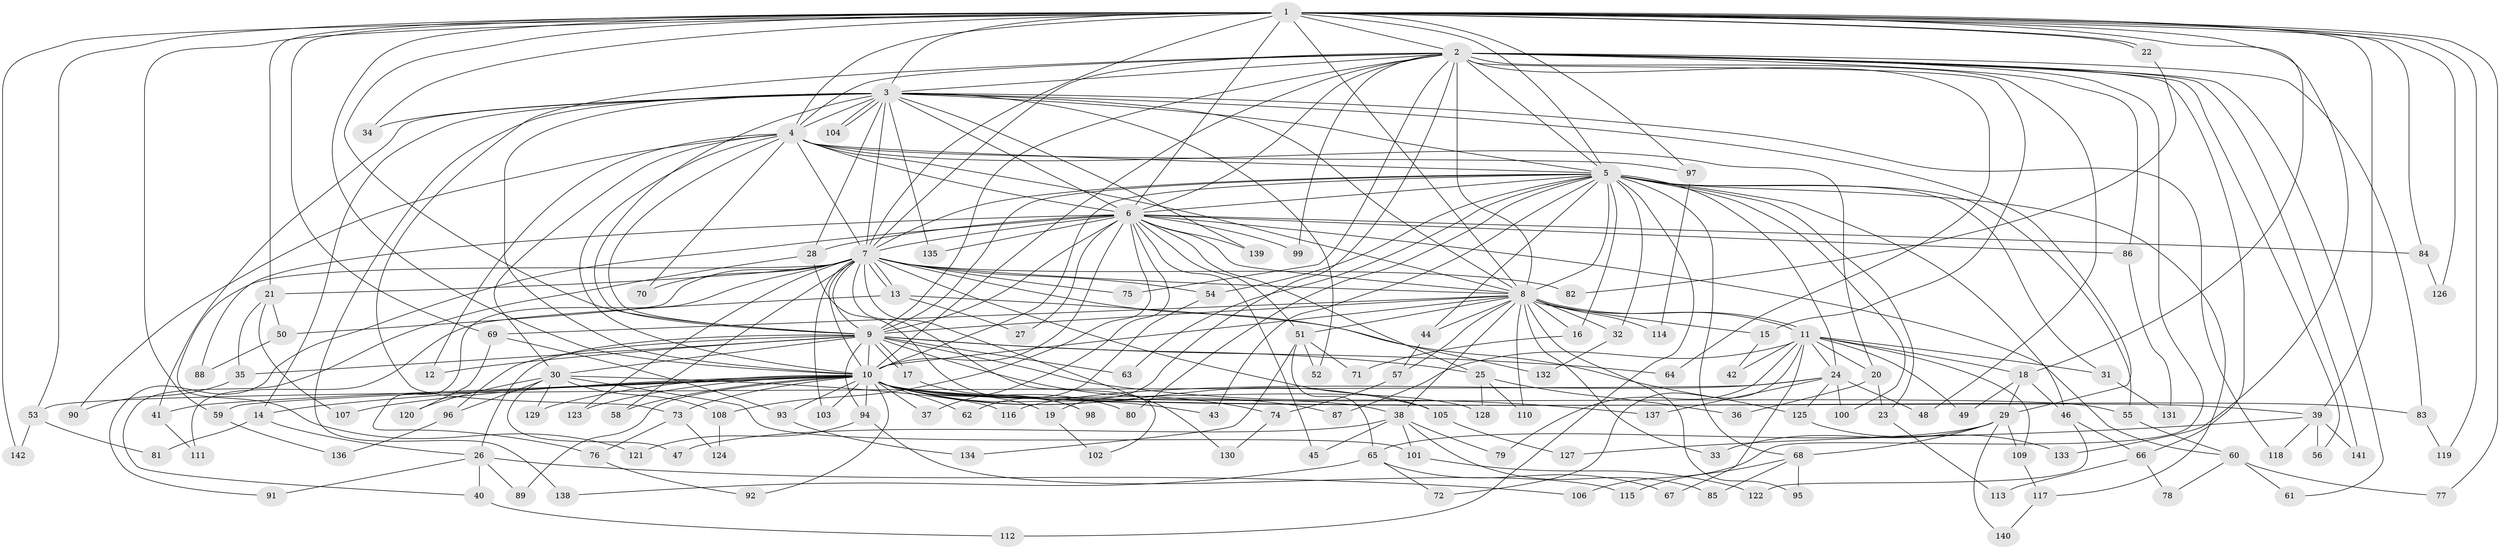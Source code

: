 // coarse degree distribution, {18: 0.056338028169014086, 12: 0.028169014084507043, 36: 0.014084507042253521, 23: 0.014084507042253521, 4: 0.07042253521126761, 3: 0.14084507042253522, 6: 0.028169014084507043, 2: 0.4788732394366197, 5: 0.07042253521126761, 8: 0.014084507042253521, 7: 0.07042253521126761, 1: 0.014084507042253521}
// Generated by graph-tools (version 1.1) at 2025/49/03/04/25 22:49:59]
// undirected, 142 vertices, 309 edges
graph export_dot {
  node [color=gray90,style=filled];
  1;
  2;
  3;
  4;
  5;
  6;
  7;
  8;
  9;
  10;
  11;
  12;
  13;
  14;
  15;
  16;
  17;
  18;
  19;
  20;
  21;
  22;
  23;
  24;
  25;
  26;
  27;
  28;
  29;
  30;
  31;
  32;
  33;
  34;
  35;
  36;
  37;
  38;
  39;
  40;
  41;
  42;
  43;
  44;
  45;
  46;
  47;
  48;
  49;
  50;
  51;
  52;
  53;
  54;
  55;
  56;
  57;
  58;
  59;
  60;
  61;
  62;
  63;
  64;
  65;
  66;
  67;
  68;
  69;
  70;
  71;
  72;
  73;
  74;
  75;
  76;
  77;
  78;
  79;
  80;
  81;
  82;
  83;
  84;
  85;
  86;
  87;
  88;
  89;
  90;
  91;
  92;
  93;
  94;
  95;
  96;
  97;
  98;
  99;
  100;
  101;
  102;
  103;
  104;
  105;
  106;
  107;
  108;
  109;
  110;
  111;
  112;
  113;
  114;
  115;
  116;
  117;
  118;
  119;
  120;
  121;
  122;
  123;
  124;
  125;
  126;
  127;
  128;
  129;
  130;
  131;
  132;
  133;
  134;
  135;
  136;
  137;
  138;
  139;
  140;
  141;
  142;
  1 -- 2;
  1 -- 3;
  1 -- 4;
  1 -- 5;
  1 -- 6;
  1 -- 7;
  1 -- 8;
  1 -- 9;
  1 -- 10;
  1 -- 18;
  1 -- 21;
  1 -- 22;
  1 -- 22;
  1 -- 34;
  1 -- 39;
  1 -- 53;
  1 -- 59;
  1 -- 69;
  1 -- 77;
  1 -- 84;
  1 -- 97;
  1 -- 119;
  1 -- 126;
  1 -- 133;
  1 -- 142;
  2 -- 3;
  2 -- 4;
  2 -- 5;
  2 -- 6;
  2 -- 7;
  2 -- 8;
  2 -- 9;
  2 -- 10;
  2 -- 15;
  2 -- 19;
  2 -- 48;
  2 -- 56;
  2 -- 61;
  2 -- 64;
  2 -- 66;
  2 -- 73;
  2 -- 75;
  2 -- 83;
  2 -- 86;
  2 -- 99;
  2 -- 106;
  2 -- 141;
  3 -- 4;
  3 -- 5;
  3 -- 6;
  3 -- 7;
  3 -- 8;
  3 -- 9;
  3 -- 10;
  3 -- 14;
  3 -- 28;
  3 -- 29;
  3 -- 34;
  3 -- 41;
  3 -- 52;
  3 -- 104;
  3 -- 104;
  3 -- 118;
  3 -- 135;
  3 -- 138;
  3 -- 139;
  4 -- 5;
  4 -- 6;
  4 -- 7;
  4 -- 8;
  4 -- 9;
  4 -- 10;
  4 -- 12;
  4 -- 20;
  4 -- 30;
  4 -- 70;
  4 -- 90;
  4 -- 97;
  5 -- 6;
  5 -- 7;
  5 -- 8;
  5 -- 9;
  5 -- 10;
  5 -- 16;
  5 -- 23;
  5 -- 24;
  5 -- 31;
  5 -- 32;
  5 -- 43;
  5 -- 44;
  5 -- 46;
  5 -- 54;
  5 -- 55;
  5 -- 63;
  5 -- 68;
  5 -- 80;
  5 -- 100;
  5 -- 112;
  5 -- 117;
  6 -- 7;
  6 -- 8;
  6 -- 9;
  6 -- 10;
  6 -- 25;
  6 -- 27;
  6 -- 28;
  6 -- 37;
  6 -- 45;
  6 -- 51;
  6 -- 60;
  6 -- 84;
  6 -- 86;
  6 -- 88;
  6 -- 91;
  6 -- 99;
  6 -- 108;
  6 -- 135;
  6 -- 139;
  7 -- 8;
  7 -- 9;
  7 -- 10;
  7 -- 13;
  7 -- 13;
  7 -- 21;
  7 -- 50;
  7 -- 54;
  7 -- 58;
  7 -- 70;
  7 -- 75;
  7 -- 76;
  7 -- 82;
  7 -- 102;
  7 -- 103;
  7 -- 105;
  7 -- 121;
  7 -- 123;
  7 -- 130;
  7 -- 132;
  8 -- 9;
  8 -- 10;
  8 -- 11;
  8 -- 11;
  8 -- 15;
  8 -- 16;
  8 -- 32;
  8 -- 33;
  8 -- 38;
  8 -- 44;
  8 -- 51;
  8 -- 57;
  8 -- 69;
  8 -- 95;
  8 -- 110;
  8 -- 114;
  9 -- 10;
  9 -- 12;
  9 -- 17;
  9 -- 17;
  9 -- 25;
  9 -- 26;
  9 -- 30;
  9 -- 35;
  9 -- 63;
  9 -- 64;
  9 -- 74;
  9 -- 94;
  9 -- 96;
  9 -- 137;
  10 -- 14;
  10 -- 19;
  10 -- 37;
  10 -- 38;
  10 -- 39;
  10 -- 41;
  10 -- 43;
  10 -- 55;
  10 -- 58;
  10 -- 59;
  10 -- 62;
  10 -- 73;
  10 -- 80;
  10 -- 83;
  10 -- 87;
  10 -- 89;
  10 -- 92;
  10 -- 93;
  10 -- 94;
  10 -- 103;
  10 -- 105;
  10 -- 107;
  10 -- 123;
  10 -- 128;
  10 -- 129;
  11 -- 18;
  11 -- 20;
  11 -- 24;
  11 -- 31;
  11 -- 42;
  11 -- 49;
  11 -- 67;
  11 -- 72;
  11 -- 79;
  11 -- 87;
  11 -- 109;
  13 -- 27;
  13 -- 111;
  13 -- 125;
  14 -- 26;
  14 -- 81;
  15 -- 42;
  16 -- 71;
  17 -- 98;
  18 -- 29;
  18 -- 46;
  18 -- 49;
  19 -- 102;
  20 -- 23;
  20 -- 36;
  21 -- 35;
  21 -- 50;
  21 -- 107;
  22 -- 82;
  23 -- 113;
  24 -- 48;
  24 -- 53;
  24 -- 100;
  24 -- 116;
  24 -- 125;
  24 -- 137;
  25 -- 36;
  25 -- 110;
  25 -- 128;
  26 -- 40;
  26 -- 89;
  26 -- 91;
  26 -- 106;
  28 -- 40;
  28 -- 98;
  29 -- 33;
  29 -- 65;
  29 -- 68;
  29 -- 109;
  29 -- 140;
  30 -- 47;
  30 -- 96;
  30 -- 101;
  30 -- 108;
  30 -- 116;
  30 -- 120;
  30 -- 129;
  31 -- 131;
  32 -- 132;
  35 -- 90;
  38 -- 45;
  38 -- 47;
  38 -- 79;
  38 -- 85;
  38 -- 101;
  39 -- 56;
  39 -- 118;
  39 -- 127;
  39 -- 141;
  40 -- 112;
  41 -- 111;
  44 -- 57;
  46 -- 66;
  46 -- 122;
  50 -- 88;
  51 -- 52;
  51 -- 65;
  51 -- 71;
  51 -- 134;
  53 -- 81;
  53 -- 142;
  54 -- 62;
  55 -- 60;
  57 -- 74;
  59 -- 136;
  60 -- 61;
  60 -- 77;
  60 -- 78;
  65 -- 67;
  65 -- 72;
  65 -- 138;
  66 -- 78;
  66 -- 113;
  68 -- 85;
  68 -- 95;
  68 -- 115;
  69 -- 93;
  69 -- 120;
  73 -- 76;
  73 -- 124;
  74 -- 130;
  76 -- 92;
  83 -- 119;
  84 -- 126;
  86 -- 131;
  93 -- 134;
  94 -- 115;
  94 -- 121;
  96 -- 136;
  97 -- 114;
  101 -- 122;
  105 -- 127;
  108 -- 124;
  109 -- 117;
  117 -- 140;
  125 -- 133;
}

